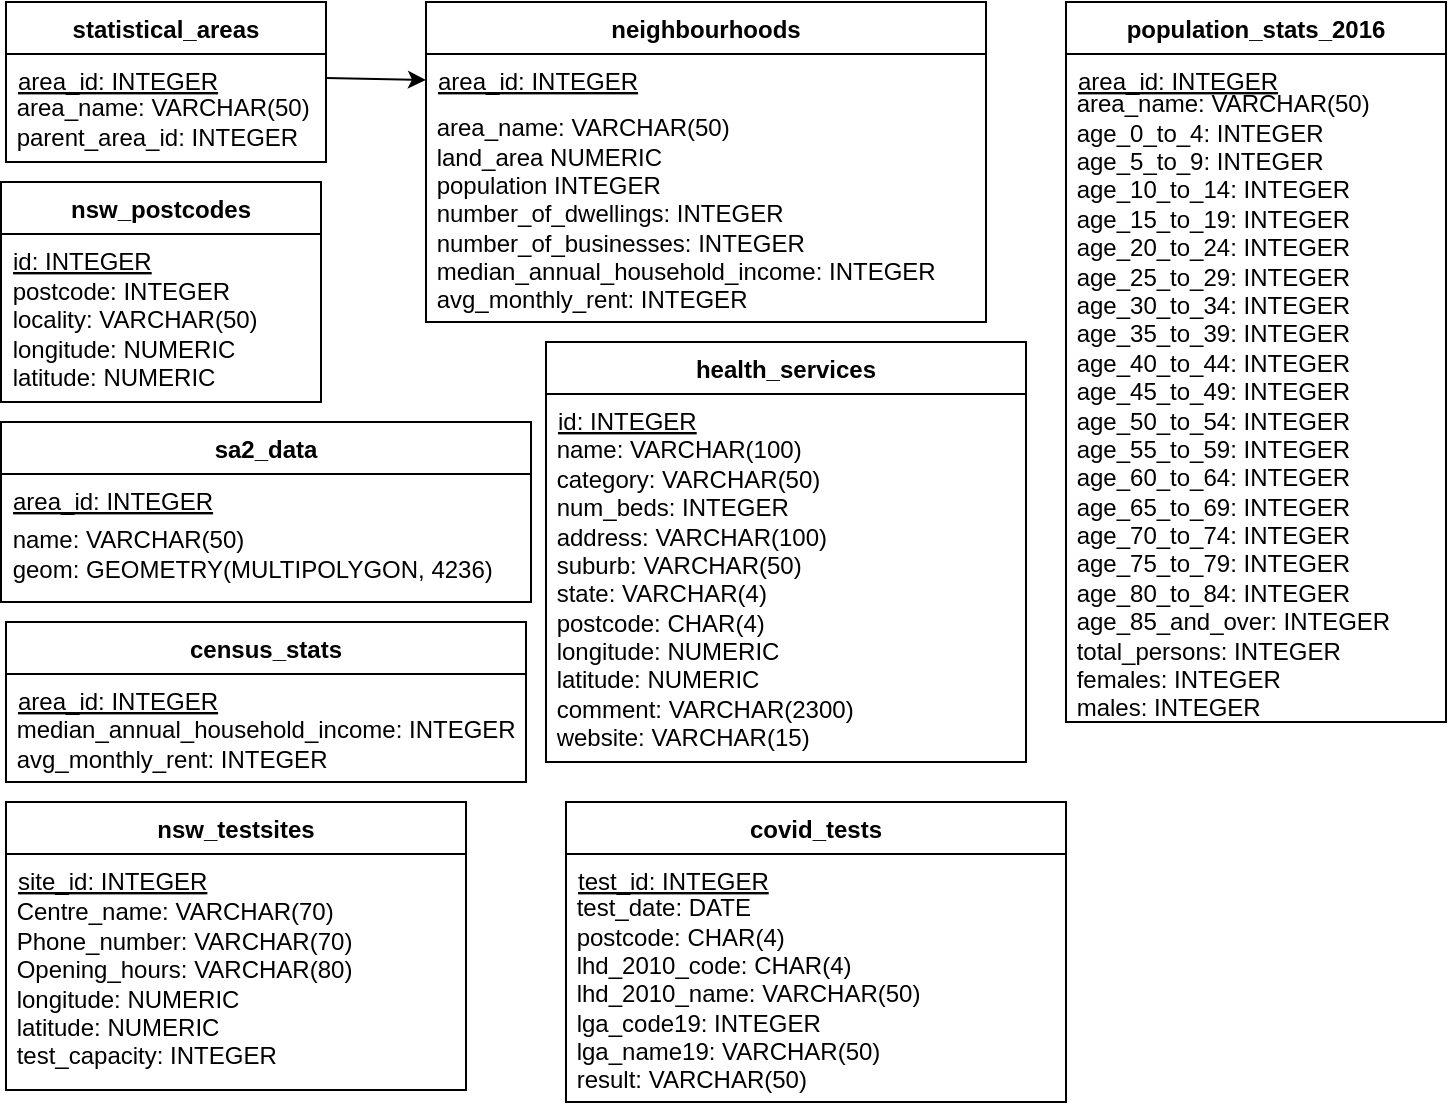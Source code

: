 <mxfile version="13.1.2" type="device"><diagram id="C5RBs43oDa-KdzZeNtuy" name="Page-1"><mxGraphModel dx="1422" dy="772" grid="1" gridSize="10" guides="1" tooltips="1" connect="1" arrows="1" fold="1" page="1" pageScale="1" pageWidth="827" pageHeight="1169" math="0" shadow="0"><root><mxCell id="WIyWlLk6GJQsqaUBKTNV-0"/><mxCell id="WIyWlLk6GJQsqaUBKTNV-1" parent="WIyWlLk6GJQsqaUBKTNV-0"/><mxCell id="zkfFHV4jXpPFQw0GAbJ--0" value="statistical_areas" style="swimlane;fontStyle=1;align=center;verticalAlign=top;childLayout=stackLayout;horizontal=1;startSize=26;horizontalStack=0;resizeParent=1;resizeLast=0;collapsible=1;marginBottom=0;rounded=0;shadow=0;strokeWidth=1;fillColor=none;" parent="WIyWlLk6GJQsqaUBKTNV-1" vertex="1"><mxGeometry x="50" y="80" width="160" height="80" as="geometry"><mxRectangle x="230" y="140" width="160" height="26" as="alternateBounds"/></mxGeometry></mxCell><mxCell id="419kHTvfalLjj1XUldMX-10" value="area_id: INTEGER" style="text;align=left;verticalAlign=top;spacingLeft=4;spacingRight=4;overflow=hidden;rotatable=0;points=[[0,0.5],[1,0.5]];portConstraint=eastwest;fillColor=none;fontStyle=4;" vertex="1" parent="zkfFHV4jXpPFQw0GAbJ--0"><mxGeometry y="26" width="160" height="24" as="geometry"/></mxCell><mxCell id="419kHTvfalLjj1XUldMX-17" value="&amp;nbsp;area_name: VARCHAR(50)&lt;br&gt;&amp;nbsp;parent_area_id: INTEGER" style="text;html=1;strokeColor=none;fillColor=none;align=left;verticalAlign=middle;whiteSpace=wrap;rounded=0;fontColor=#000000;" vertex="1" parent="WIyWlLk6GJQsqaUBKTNV-1"><mxGeometry x="50" y="131" width="160" height="18" as="geometry"/></mxCell><mxCell id="zkfFHV4jXpPFQw0GAbJ--17" value="population_stats_2016" style="swimlane;fontStyle=1;align=center;verticalAlign=top;childLayout=stackLayout;horizontal=1;startSize=26;horizontalStack=0;resizeParent=1;resizeLast=0;collapsible=1;marginBottom=0;rounded=0;shadow=0;strokeWidth=1;fillColor=none;" parent="WIyWlLk6GJQsqaUBKTNV-1" vertex="1"><mxGeometry x="580" y="80" width="190" height="360" as="geometry"><mxRectangle x="550" y="140" width="160" height="26" as="alternateBounds"/></mxGeometry></mxCell><mxCell id="zkfFHV4jXpPFQw0GAbJ--18" value="area_id: INTEGER" style="text;align=left;verticalAlign=top;spacingLeft=4;spacingRight=4;overflow=hidden;rotatable=0;points=[[0,0.5],[1,0.5]];portConstraint=eastwest;fillColor=none;fontStyle=4" parent="zkfFHV4jXpPFQw0GAbJ--17" vertex="1"><mxGeometry y="26" width="190" height="26" as="geometry"/></mxCell><mxCell id="419kHTvfalLjj1XUldMX-18" value="&amp;nbsp;area_name: VARCHAR(50)&amp;nbsp;&lt;br&gt;&amp;nbsp;age_0_to_4: INTEGER&lt;br&gt;&amp;nbsp;age_5_to_9: INTEGER&lt;br&gt;&amp;nbsp;age_10_to_14: INTEGER&lt;br&gt;&amp;nbsp;age_15_to_19: INTEGER&lt;br&gt;&amp;nbsp;age_20_to_24: INTEGER&lt;br&gt;&amp;nbsp;age_25_to_29: INTEGER&lt;br&gt;&amp;nbsp;age_30_to_34: INTEGER&lt;br&gt;&amp;nbsp;age_35_to_39: INTEGER&lt;br&gt;&amp;nbsp;age_40_to_44: INTEGER&lt;br&gt;&amp;nbsp;age_45_to_49: INTEGER&lt;br&gt;&amp;nbsp;age_50_to_54: INTEGER&lt;br&gt;&amp;nbsp;age_55_to_59: INTEGER&lt;br&gt;&amp;nbsp;age_60_to_64: INTEGER&lt;br&gt;&amp;nbsp;age_65_to_69: INTEGER&lt;br&gt;&amp;nbsp;age_70_to_74: INTEGER&lt;br&gt;&amp;nbsp;age_75_to_79: INTEGER&lt;br&gt;&amp;nbsp;age_80_to_84: INTEGER&lt;br&gt;&amp;nbsp;age_85_and_over: INTEGER&lt;br&gt;&amp;nbsp;total_persons: INTEGER&lt;br&gt;&amp;nbsp;females: INTEGER&lt;br&gt;&amp;nbsp;males: INTEGER" style="text;html=1;strokeColor=none;fillColor=none;align=left;verticalAlign=middle;whiteSpace=wrap;rounded=0;fontColor=#000000;" vertex="1" parent="zkfFHV4jXpPFQw0GAbJ--17"><mxGeometry y="52" width="190" height="300" as="geometry"/></mxCell><mxCell id="419kHTvfalLjj1XUldMX-20" value="" style="endArrow=classic;html=1;fontColor=#000000;exitX=1;exitY=0.5;exitDx=0;exitDy=0;entryX=0;entryY=0.5;entryDx=0;entryDy=0;" edge="1" parent="WIyWlLk6GJQsqaUBKTNV-1" source="419kHTvfalLjj1XUldMX-10" target="zkfFHV4jXpPFQw0GAbJ--7"><mxGeometry width="50" height="50" relative="1" as="geometry"><mxPoint x="390" y="320" as="sourcePoint"/><mxPoint x="440" y="270" as="targetPoint"/></mxGeometry></mxCell><mxCell id="zkfFHV4jXpPFQw0GAbJ--6" value="neighbourhoods" style="swimlane;fontStyle=1;align=center;verticalAlign=top;childLayout=stackLayout;horizontal=1;startSize=26;horizontalStack=0;resizeParent=1;resizeLast=0;collapsible=1;marginBottom=0;rounded=0;shadow=0;strokeWidth=1;fillColor=none;" parent="WIyWlLk6GJQsqaUBKTNV-1" vertex="1"><mxGeometry x="260" y="80" width="280" height="160" as="geometry"><mxRectangle x="130" y="380" width="160" height="26" as="alternateBounds"/></mxGeometry></mxCell><mxCell id="zkfFHV4jXpPFQw0GAbJ--7" value="area_id: INTEGER" style="text;align=left;verticalAlign=top;spacingLeft=4;spacingRight=4;overflow=hidden;rotatable=0;points=[[0,0.5],[1,0.5]];portConstraint=eastwest;fillColor=none;fontStyle=4" parent="zkfFHV4jXpPFQw0GAbJ--6" vertex="1"><mxGeometry y="26" width="280" height="26" as="geometry"/></mxCell><mxCell id="419kHTvfalLjj1XUldMX-19" value="&amp;nbsp;area_name: VARCHAR(50)&lt;br&gt;&amp;nbsp;land_area NUMERIC&lt;br&gt;&amp;nbsp;population INTEGER&lt;br&gt;&amp;nbsp;number_of_dwellings: INTEGER&lt;br&gt;&amp;nbsp;number_of_businesses: INTEGER&lt;br&gt;&amp;nbsp;median_annual_household_income: INTEGER&lt;br&gt;&amp;nbsp;avg_monthly_rent: INTEGER" style="text;html=1;strokeColor=none;fillColor=none;align=left;verticalAlign=middle;whiteSpace=wrap;rounded=0;fontColor=#000000;" vertex="1" parent="zkfFHV4jXpPFQw0GAbJ--6"><mxGeometry y="52" width="280" height="108" as="geometry"/></mxCell><mxCell id="419kHTvfalLjj1XUldMX-0" value="health_services" style="swimlane;fontStyle=1;align=center;verticalAlign=top;childLayout=stackLayout;horizontal=1;startSize=26;horizontalStack=0;resizeParent=1;resizeLast=0;collapsible=1;marginBottom=0;rounded=0;shadow=0;strokeWidth=1;fillColor=none;" vertex="1" parent="WIyWlLk6GJQsqaUBKTNV-1"><mxGeometry x="320" y="250" width="240" height="210" as="geometry"><mxRectangle x="340" y="380" width="170" height="26" as="alternateBounds"/></mxGeometry></mxCell><mxCell id="419kHTvfalLjj1XUldMX-1" value="id: INTEGER" style="text;align=left;verticalAlign=top;spacingLeft=4;spacingRight=4;overflow=hidden;rotatable=0;points=[[0,0.5],[1,0.5]];portConstraint=eastwest;fillColor=none;fontStyle=4" vertex="1" parent="419kHTvfalLjj1XUldMX-0"><mxGeometry y="26" width="240" height="26" as="geometry"/></mxCell><mxCell id="419kHTvfalLjj1XUldMX-21" value="&amp;nbsp;name: VARCHAR(100)&lt;br&gt;&amp;nbsp;category: VARCHAR(50)&lt;br&gt;&amp;nbsp;num_beds: INTEGER&lt;br&gt;&amp;nbsp;address: VARCHAR(100)&lt;br&gt;&amp;nbsp;suburb: VARCHAR(50)&lt;br&gt;&amp;nbsp;state: VARCHAR(4)&lt;br&gt;&amp;nbsp;postcode: CHAR(4)&lt;br&gt;&amp;nbsp;longitude: NUMERIC&lt;br&gt;&amp;nbsp;latitude: NUMERIC&lt;br&gt;&amp;nbsp;comment: VARCHAR(2300)&lt;br&gt;&amp;nbsp;website: VARCHAR(15)" style="text;html=1;strokeColor=none;fillColor=none;align=left;verticalAlign=middle;whiteSpace=wrap;rounded=0;fontColor=#000000;" vertex="1" parent="419kHTvfalLjj1XUldMX-0"><mxGeometry y="52" width="240" height="148" as="geometry"/></mxCell><mxCell id="419kHTvfalLjj1XUldMX-2" value="nsw_postcodes" style="swimlane;fontStyle=1;align=center;verticalAlign=top;childLayout=stackLayout;horizontal=1;startSize=26;horizontalStack=0;resizeParent=1;resizeLast=0;collapsible=1;marginBottom=0;rounded=0;shadow=0;strokeWidth=1;fillColor=none;" vertex="1" parent="WIyWlLk6GJQsqaUBKTNV-1"><mxGeometry x="47.5" y="170" width="160" height="110" as="geometry"><mxRectangle x="340" y="380" width="170" height="26" as="alternateBounds"/></mxGeometry></mxCell><mxCell id="419kHTvfalLjj1XUldMX-3" value="id: INTEGER" style="text;align=left;verticalAlign=top;spacingLeft=4;spacingRight=4;overflow=hidden;rotatable=0;points=[[0,0.5],[1,0.5]];portConstraint=eastwest;fillColor=none;fontColor=#000000;fontStyle=4" vertex="1" parent="419kHTvfalLjj1XUldMX-2"><mxGeometry y="26" width="160" height="26" as="geometry"/></mxCell><mxCell id="419kHTvfalLjj1XUldMX-22" value="&amp;nbsp;postcode: INTEGER&lt;br&gt;&amp;nbsp;locality: VARCHAR(50)&lt;br&gt;&amp;nbsp;longitude: NUMERIC&lt;br&gt;&amp;nbsp;latitude: NUMERIC" style="text;html=1;strokeColor=none;fillColor=none;align=left;verticalAlign=middle;whiteSpace=wrap;rounded=0;fontColor=#000000;" vertex="1" parent="419kHTvfalLjj1XUldMX-2"><mxGeometry y="52" width="160" height="48" as="geometry"/></mxCell><mxCell id="419kHTvfalLjj1XUldMX-8" value="sa2_data" style="swimlane;fontStyle=1;align=center;verticalAlign=top;childLayout=stackLayout;horizontal=1;startSize=26;horizontalStack=0;resizeParent=1;resizeLast=0;collapsible=1;marginBottom=0;rounded=0;shadow=0;strokeWidth=1;fillColor=none;" vertex="1" parent="WIyWlLk6GJQsqaUBKTNV-1"><mxGeometry x="47.5" y="290" width="265" height="90" as="geometry"><mxRectangle x="340" y="380" width="170" height="26" as="alternateBounds"/></mxGeometry></mxCell><mxCell id="419kHTvfalLjj1XUldMX-9" value="area_id: INTEGER" style="text;align=left;verticalAlign=top;spacingLeft=4;spacingRight=4;overflow=hidden;rotatable=0;points=[[0,0.5],[1,0.5]];portConstraint=eastwest;fillColor=none;fontStyle=4" vertex="1" parent="419kHTvfalLjj1XUldMX-8"><mxGeometry y="26" width="265" height="26" as="geometry"/></mxCell><mxCell id="419kHTvfalLjj1XUldMX-25" value="&amp;nbsp;name: VARCHAR(50)&lt;br&gt;&amp;nbsp;geom: GEOMETRY(MULTIPOLYGON, 4236)" style="text;html=1;strokeColor=none;fillColor=none;align=left;verticalAlign=middle;whiteSpace=wrap;rounded=0;fontColor=#000000;" vertex="1" parent="419kHTvfalLjj1XUldMX-8"><mxGeometry y="52" width="265" height="28" as="geometry"/></mxCell><mxCell id="zkfFHV4jXpPFQw0GAbJ--13" value="census_stats" style="swimlane;fontStyle=1;align=center;verticalAlign=top;childLayout=stackLayout;horizontal=1;startSize=26;horizontalStack=0;resizeParent=1;resizeLast=0;collapsible=1;marginBottom=0;rounded=0;shadow=0;strokeWidth=1;movable=1;resizable=1;rotatable=1;deletable=1;editable=1;connectable=1;fillColor=none;" parent="WIyWlLk6GJQsqaUBKTNV-1" vertex="1"><mxGeometry x="50" y="390" width="260" height="80" as="geometry"><mxRectangle x="340" y="380" width="170" height="26" as="alternateBounds"/></mxGeometry></mxCell><mxCell id="zkfFHV4jXpPFQw0GAbJ--14" value="area_id: INTEGER" style="text;align=left;verticalAlign=top;spacingLeft=4;spacingRight=4;overflow=hidden;rotatable=0;points=[[0,0.5],[1,0.5]];portConstraint=eastwest;fillColor=none;fontStyle=4" parent="zkfFHV4jXpPFQw0GAbJ--13" vertex="1"><mxGeometry y="26" width="260" height="26" as="geometry"/></mxCell><mxCell id="419kHTvfalLjj1XUldMX-12" value="&amp;nbsp;median_annual_household_income: INTEGER&lt;br&gt;&amp;nbsp;avg_monthly_rent: INTEGER" style="text;html=1;strokeColor=none;fillColor=none;align=left;verticalAlign=middle;whiteSpace=wrap;rounded=0;fontColor=#000000;" vertex="1" parent="zkfFHV4jXpPFQw0GAbJ--13"><mxGeometry y="52" width="260" height="18" as="geometry"/></mxCell><mxCell id="419kHTvfalLjj1XUldMX-4" value="nsw_testsites" style="swimlane;fontStyle=1;align=center;verticalAlign=top;childLayout=stackLayout;horizontal=1;startSize=26;horizontalStack=0;resizeParent=1;resizeLast=0;collapsible=1;marginBottom=0;rounded=0;shadow=0;strokeWidth=1;fillColor=none;" vertex="1" parent="WIyWlLk6GJQsqaUBKTNV-1"><mxGeometry x="50" y="480" width="230" height="144" as="geometry"><mxRectangle x="340" y="380" width="170" height="26" as="alternateBounds"/></mxGeometry></mxCell><mxCell id="419kHTvfalLjj1XUldMX-5" value="site_id: INTEGER" style="text;align=left;verticalAlign=top;spacingLeft=4;spacingRight=4;overflow=hidden;rotatable=0;points=[[0,0.5],[1,0.5]];portConstraint=eastwest;fillColor=none;fontStyle=4" vertex="1" parent="419kHTvfalLjj1XUldMX-4"><mxGeometry y="26" width="230" height="26" as="geometry"/></mxCell><mxCell id="419kHTvfalLjj1XUldMX-23" value="&amp;nbsp;Centre_name: VARCHAR(70)&lt;br&gt;&amp;nbsp;Phone_number: VARCHAR(70)&lt;br&gt;&amp;nbsp;Opening_hours: VARCHAR(80)&lt;br&gt;&amp;nbsp;longitude: NUMERIC&lt;br&gt;&amp;nbsp;latitude: NUMERIC&lt;br&gt;&amp;nbsp;test_capacity: INTEGER" style="text;html=1;strokeColor=none;fillColor=none;align=left;verticalAlign=middle;whiteSpace=wrap;rounded=0;fontColor=#000000;" vertex="1" parent="419kHTvfalLjj1XUldMX-4"><mxGeometry y="52" width="230" height="78" as="geometry"/></mxCell><mxCell id="419kHTvfalLjj1XUldMX-6" value="covid_tests" style="swimlane;fontStyle=1;align=center;verticalAlign=top;childLayout=stackLayout;horizontal=1;startSize=26;horizontalStack=0;resizeParent=1;resizeLast=0;collapsible=1;marginBottom=0;rounded=0;shadow=0;strokeWidth=1;" vertex="1" parent="WIyWlLk6GJQsqaUBKTNV-1"><mxGeometry x="330" y="480" width="250" height="150" as="geometry"><mxRectangle x="340" y="380" width="170" height="26" as="alternateBounds"/></mxGeometry></mxCell><mxCell id="419kHTvfalLjj1XUldMX-7" value="test_id: INTEGER" style="text;align=left;verticalAlign=top;spacingLeft=4;spacingRight=4;overflow=hidden;rotatable=0;points=[[0,0.5],[1,0.5]];portConstraint=eastwest;fillColor=none;fontStyle=4" vertex="1" parent="419kHTvfalLjj1XUldMX-6"><mxGeometry y="26" width="250" height="26" as="geometry"/></mxCell><mxCell id="419kHTvfalLjj1XUldMX-24" value="&amp;nbsp;test_date: DATE&lt;br&gt;&amp;nbsp;postcode: CHAR(4)&lt;br&gt;&amp;nbsp;lhd_2010_code: CHAR(4)&lt;br&gt;&amp;nbsp;lhd_2010_name: VARCHAR(50)&lt;br&gt;&amp;nbsp;lga_code19: INTEGER&lt;br&gt;&amp;nbsp;lga_name19: VARCHAR(50)&lt;br&gt;&amp;nbsp;result: VARCHAR(50)" style="text;html=1;strokeColor=none;fillColor=none;align=left;verticalAlign=middle;whiteSpace=wrap;rounded=0;fontColor=#000000;" vertex="1" parent="419kHTvfalLjj1XUldMX-6"><mxGeometry y="52" width="250" height="88" as="geometry"/></mxCell></root></mxGraphModel></diagram></mxfile>